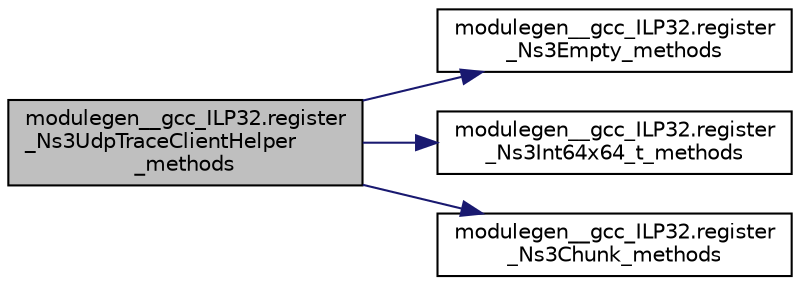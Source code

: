 digraph "modulegen__gcc_ILP32.register_Ns3UdpTraceClientHelper_methods"
{
  edge [fontname="Helvetica",fontsize="10",labelfontname="Helvetica",labelfontsize="10"];
  node [fontname="Helvetica",fontsize="10",shape=record];
  rankdir="LR";
  Node1 [label="modulegen__gcc_ILP32.register\l_Ns3UdpTraceClientHelper\l_methods",height=0.2,width=0.4,color="black", fillcolor="grey75", style="filled", fontcolor="black"];
  Node1 -> Node2 [color="midnightblue",fontsize="10",style="solid"];
  Node2 [label="modulegen__gcc_ILP32.register\l_Ns3Empty_methods",height=0.2,width=0.4,color="black", fillcolor="white", style="filled",URL="$d5/d79/namespacemodulegen____gcc__ILP32.html#aaaf5b4399b80410455abaa6263f1cd29"];
  Node1 -> Node3 [color="midnightblue",fontsize="10",style="solid"];
  Node3 [label="modulegen__gcc_ILP32.register\l_Ns3Int64x64_t_methods",height=0.2,width=0.4,color="black", fillcolor="white", style="filled",URL="$d5/d79/namespacemodulegen____gcc__ILP32.html#a162a098f5d929c52ad2e6c3ed1f54204"];
  Node1 -> Node4 [color="midnightblue",fontsize="10",style="solid"];
  Node4 [label="modulegen__gcc_ILP32.register\l_Ns3Chunk_methods",height=0.2,width=0.4,color="black", fillcolor="white", style="filled",URL="$d5/d79/namespacemodulegen____gcc__ILP32.html#acca0b09c03a65420f803907cd64df814"];
}
